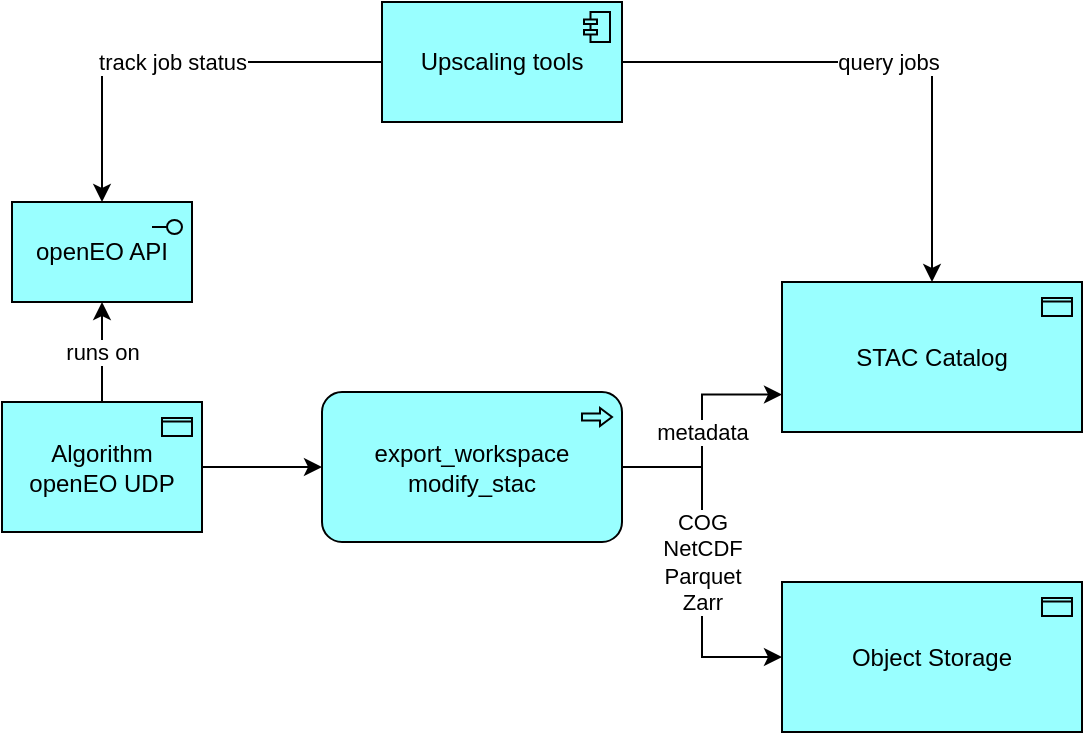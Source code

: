 <mxfile version="24.7.6">
  <diagram name="Pagina-1" id="3vbqnsC8qEjZsJzLbXXM">
    <mxGraphModel dx="2358" dy="1296" grid="1" gridSize="10" guides="1" tooltips="1" connect="1" arrows="1" fold="1" page="1" pageScale="1" pageWidth="827" pageHeight="1169" math="0" shadow="0">
      <root>
        <mxCell id="0" />
        <mxCell id="1" parent="0" />
        <mxCell id="N6GLPlmMtnImIFpNGq9d-11" value="runs on" style="edgeStyle=orthogonalEdgeStyle;rounded=0;orthogonalLoop=1;jettySize=auto;html=1;" edge="1" parent="1" source="N6GLPlmMtnImIFpNGq9d-1" target="N6GLPlmMtnImIFpNGq9d-10">
          <mxGeometry relative="1" as="geometry" />
        </mxCell>
        <mxCell id="N6GLPlmMtnImIFpNGq9d-1" value="Algorithm&lt;br&gt;openEO UDP" style="html=1;outlineConnect=0;whiteSpace=wrap;fillColor=#99ffff;shape=mxgraph.archimate3.application;appType=passive;archiType=square;" vertex="1" parent="1">
          <mxGeometry x="210" y="590" width="100" height="65" as="geometry" />
        </mxCell>
        <mxCell id="N6GLPlmMtnImIFpNGq9d-3" value="export_workspace&lt;br&gt;modify_stac" style="html=1;outlineConnect=0;whiteSpace=wrap;fillColor=#99ffff;shape=mxgraph.archimate3.application;appType=proc;archiType=rounded;" vertex="1" parent="1">
          <mxGeometry x="370" y="585" width="150" height="75" as="geometry" />
        </mxCell>
        <mxCell id="N6GLPlmMtnImIFpNGq9d-4" style="edgeStyle=orthogonalEdgeStyle;rounded=0;orthogonalLoop=1;jettySize=auto;html=1;entryX=0;entryY=0.5;entryDx=0;entryDy=0;entryPerimeter=0;" edge="1" parent="1" source="N6GLPlmMtnImIFpNGq9d-1" target="N6GLPlmMtnImIFpNGq9d-3">
          <mxGeometry relative="1" as="geometry" />
        </mxCell>
        <mxCell id="N6GLPlmMtnImIFpNGq9d-5" value="STAC Catalog" style="html=1;outlineConnect=0;whiteSpace=wrap;fillColor=#99ffff;shape=mxgraph.archimate3.application;appType=passive;archiType=square;" vertex="1" parent="1">
          <mxGeometry x="600" y="530" width="150" height="75" as="geometry" />
        </mxCell>
        <mxCell id="N6GLPlmMtnImIFpNGq9d-6" value="metadata" style="edgeStyle=orthogonalEdgeStyle;rounded=0;orthogonalLoop=1;jettySize=auto;html=1;entryX=0;entryY=0.75;entryDx=0;entryDy=0;entryPerimeter=0;" edge="1" parent="1" source="N6GLPlmMtnImIFpNGq9d-3" target="N6GLPlmMtnImIFpNGq9d-5">
          <mxGeometry relative="1" as="geometry" />
        </mxCell>
        <mxCell id="N6GLPlmMtnImIFpNGq9d-7" value="Object Storage" style="html=1;outlineConnect=0;whiteSpace=wrap;fillColor=#99ffff;shape=mxgraph.archimate3.application;appType=passive;archiType=square;" vertex="1" parent="1">
          <mxGeometry x="600" y="680" width="150" height="75" as="geometry" />
        </mxCell>
        <mxCell id="N6GLPlmMtnImIFpNGq9d-8" value="COG&lt;br&gt;NetCDF&lt;br&gt;Parquet&lt;br&gt;Zarr" style="edgeStyle=orthogonalEdgeStyle;rounded=0;orthogonalLoop=1;jettySize=auto;html=1;entryX=0;entryY=0.5;entryDx=0;entryDy=0;entryPerimeter=0;" edge="1" parent="1" source="N6GLPlmMtnImIFpNGq9d-3" target="N6GLPlmMtnImIFpNGq9d-7">
          <mxGeometry relative="1" as="geometry" />
        </mxCell>
        <mxCell id="N6GLPlmMtnImIFpNGq9d-10" value="openEO API" style="html=1;outlineConnect=0;whiteSpace=wrap;fillColor=#99ffff;shape=mxgraph.archimate3.application;appType=interface;archiType=square;" vertex="1" parent="1">
          <mxGeometry x="215" y="490" width="90" height="50" as="geometry" />
        </mxCell>
        <mxCell id="N6GLPlmMtnImIFpNGq9d-13" value="query jobs" style="edgeStyle=orthogonalEdgeStyle;rounded=0;orthogonalLoop=1;jettySize=auto;html=1;" edge="1" parent="1" source="N6GLPlmMtnImIFpNGq9d-12" target="N6GLPlmMtnImIFpNGq9d-5">
          <mxGeometry relative="1" as="geometry">
            <Array as="points">
              <mxPoint x="675" y="420" />
            </Array>
          </mxGeometry>
        </mxCell>
        <mxCell id="N6GLPlmMtnImIFpNGq9d-14" value="track job status" style="edgeStyle=orthogonalEdgeStyle;rounded=0;orthogonalLoop=1;jettySize=auto;html=1;" edge="1" parent="1" source="N6GLPlmMtnImIFpNGq9d-12" target="N6GLPlmMtnImIFpNGq9d-10">
          <mxGeometry relative="1" as="geometry" />
        </mxCell>
        <mxCell id="N6GLPlmMtnImIFpNGq9d-12" value="Upscaling tools" style="html=1;outlineConnect=0;whiteSpace=wrap;fillColor=#99ffff;shape=mxgraph.archimate3.application;appType=comp;archiType=square;" vertex="1" parent="1">
          <mxGeometry x="400" y="390" width="120" height="60" as="geometry" />
        </mxCell>
      </root>
    </mxGraphModel>
  </diagram>
</mxfile>
